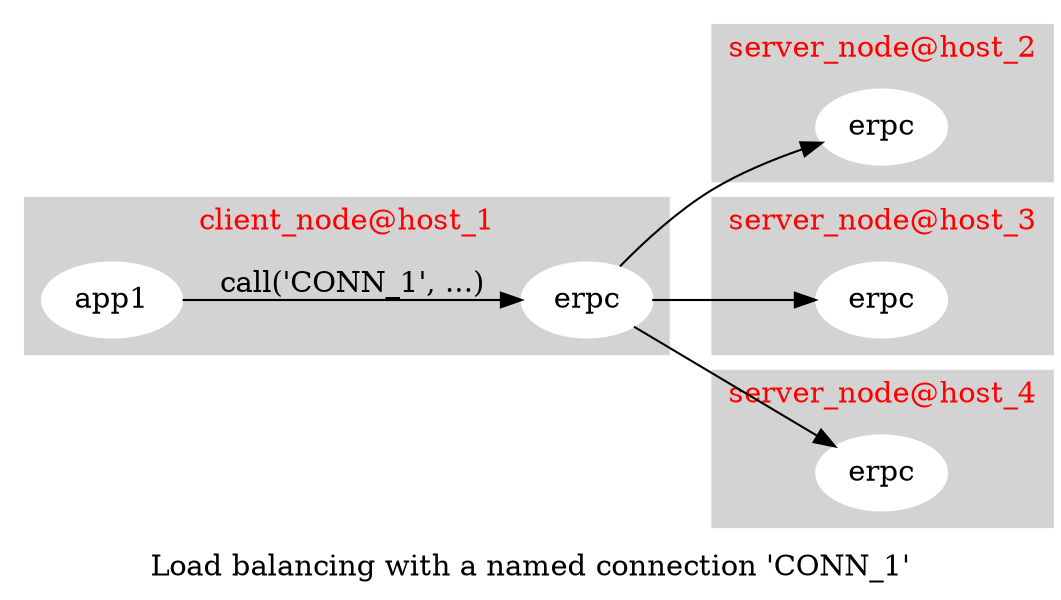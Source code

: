 digraph G {
        rankdir = LR;
        label = "Load balancing with a named connection 'CONN_1'";
        subgraph cluster_0 {
                fontcolor = "red";
                label = "client_node@host_1";
                style = filled;
                color = lightgrey;
                node [style=filled,color=white];
                erpc_1 [label = "erpc"];
                app1 -> erpc_1 [label = "call('CONN_1', ...)"];
        }
        subgraph cluster_1 {
                fontcolor = "red";
                label = "server_node@host_2";
                style = filled;
                color = lightgrey;
                node [style=filled,color=white];
                erpc_2 [label = "erpc"];
        }
        subgraph cluster_2 {
                fontcolor = "red";
                label = "server_node@host_3";
                style = filled;
                color = lightgrey;
                node [style=filled,color=white];
                erpc_3 [label = "erpc"];
        }
        subgraph cluster_3 {
                fontcolor = "red";
                label = "server_node@host_4";
                style = filled;
                color = lightgrey;
                node [style=filled,color=white];
                erpc_4 [label = "erpc"];
        }
        erpc_1 -> erpc_2;
        erpc_1 -> erpc_3;
        erpc_1 -> erpc_4;
}
